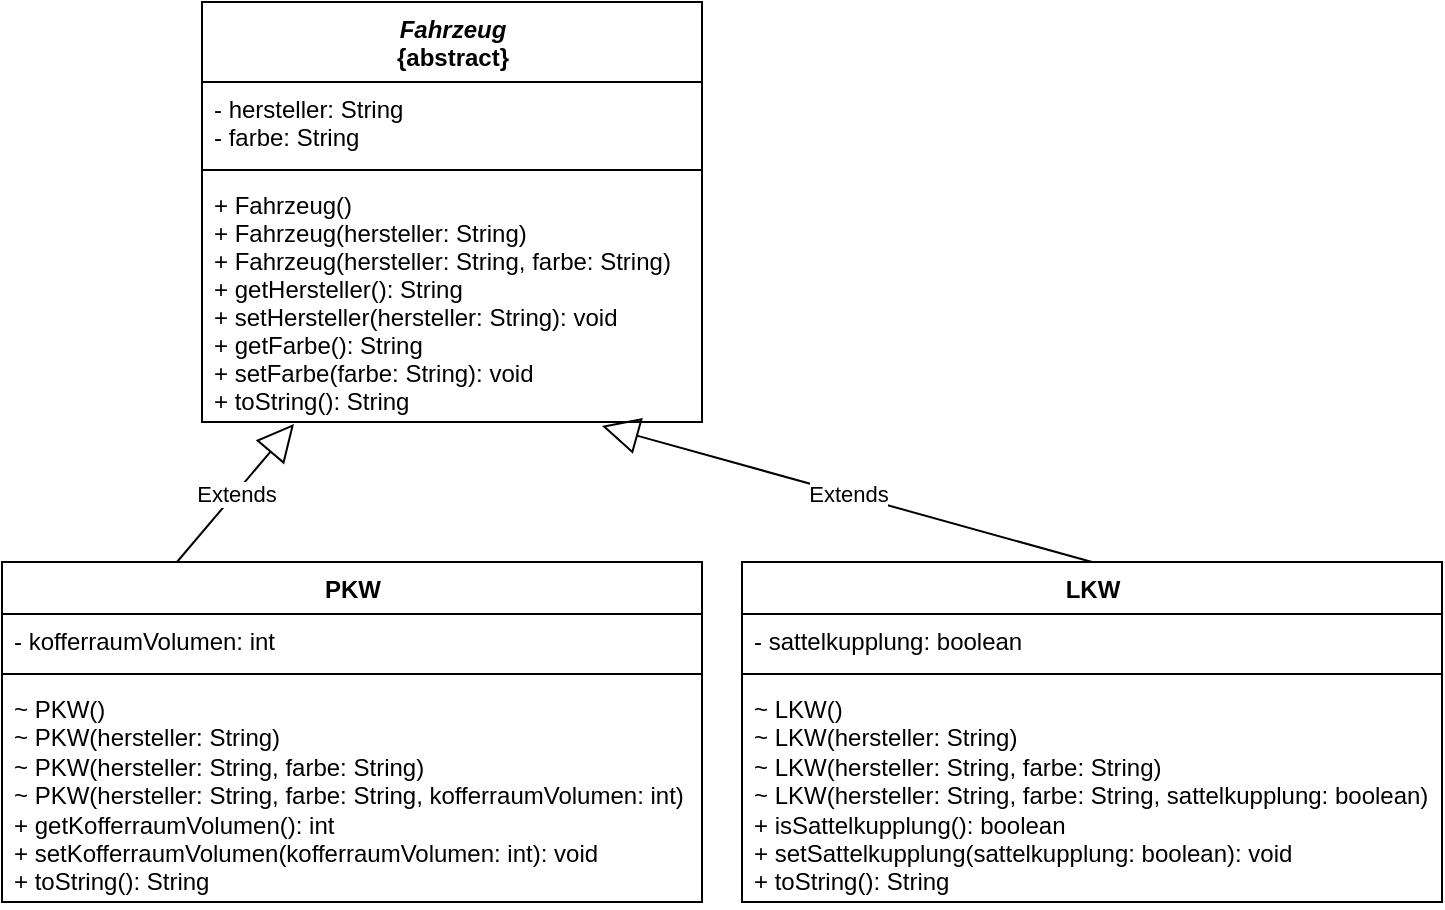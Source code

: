 <mxfile version="20.3.0" type="device"><diagram id="-ekZkMvHx2VMYaBOI4Hw" name="Seite-1"><mxGraphModel dx="954" dy="841" grid="1" gridSize="10" guides="1" tooltips="1" connect="1" arrows="1" fold="1" page="1" pageScale="1" pageWidth="827" pageHeight="1169" math="0" shadow="0"><root><mxCell id="0"/><mxCell id="1" parent="0"/><mxCell id="4D5A-Wt6V5BBMnSeuTQN-1" value="&lt;i&gt;Fahrzeug&lt;/i&gt;&lt;br&gt;{abstract}" style="swimlane;fontStyle=1;align=center;verticalAlign=top;childLayout=stackLayout;horizontal=1;startSize=40;horizontalStack=0;resizeParent=1;resizeParentMax=0;resizeLast=0;collapsible=1;marginBottom=0;html=1;" vertex="1" parent="1"><mxGeometry x="100" y="30" width="250" height="210" as="geometry"/></mxCell><mxCell id="4D5A-Wt6V5BBMnSeuTQN-2" value="- hersteller: String&#10;- farbe: String" style="text;strokeColor=none;fillColor=none;align=left;verticalAlign=top;spacingLeft=4;spacingRight=4;overflow=hidden;rotatable=0;points=[[0,0.5],[1,0.5]];portConstraint=eastwest;" vertex="1" parent="4D5A-Wt6V5BBMnSeuTQN-1"><mxGeometry y="40" width="250" height="40" as="geometry"/></mxCell><mxCell id="4D5A-Wt6V5BBMnSeuTQN-3" value="" style="line;strokeWidth=1;fillColor=none;align=left;verticalAlign=middle;spacingTop=-1;spacingLeft=3;spacingRight=3;rotatable=0;labelPosition=right;points=[];portConstraint=eastwest;strokeColor=inherit;" vertex="1" parent="4D5A-Wt6V5BBMnSeuTQN-1"><mxGeometry y="80" width="250" height="8" as="geometry"/></mxCell><mxCell id="4D5A-Wt6V5BBMnSeuTQN-4" value="+ Fahrzeug()&#10;+ Fahrzeug(hersteller: String)&#10;+ Fahrzeug(hersteller: String, farbe: String)&#10;+ getHersteller(): String&#10;+ setHersteller(hersteller: String): void&#10;+ getFarbe(): String&#10;+ setFarbe(farbe: String): void&#10;+ toString(): String" style="text;strokeColor=none;fillColor=none;align=left;verticalAlign=top;spacingLeft=4;spacingRight=4;overflow=hidden;rotatable=0;points=[[0,0.5],[1,0.5]];portConstraint=eastwest;" vertex="1" parent="4D5A-Wt6V5BBMnSeuTQN-1"><mxGeometry y="88" width="250" height="122" as="geometry"/></mxCell><mxCell id="4D5A-Wt6V5BBMnSeuTQN-5" value="PKW" style="swimlane;fontStyle=1;align=center;verticalAlign=top;childLayout=stackLayout;horizontal=1;startSize=26;horizontalStack=0;resizeParent=1;resizeParentMax=0;resizeLast=0;collapsible=1;marginBottom=0;html=1;" vertex="1" parent="1"><mxGeometry y="310" width="350" height="170" as="geometry"/></mxCell><mxCell id="4D5A-Wt6V5BBMnSeuTQN-6" value="- kofferraumVolumen: int" style="text;strokeColor=none;fillColor=none;align=left;verticalAlign=top;spacingLeft=4;spacingRight=4;overflow=hidden;rotatable=0;points=[[0,0.5],[1,0.5]];portConstraint=eastwest;html=1;" vertex="1" parent="4D5A-Wt6V5BBMnSeuTQN-5"><mxGeometry y="26" width="350" height="26" as="geometry"/></mxCell><mxCell id="4D5A-Wt6V5BBMnSeuTQN-7" value="" style="line;strokeWidth=1;fillColor=none;align=left;verticalAlign=middle;spacingTop=-1;spacingLeft=3;spacingRight=3;rotatable=0;labelPosition=right;points=[];portConstraint=eastwest;strokeColor=inherit;html=1;" vertex="1" parent="4D5A-Wt6V5BBMnSeuTQN-5"><mxGeometry y="52" width="350" height="8" as="geometry"/></mxCell><mxCell id="4D5A-Wt6V5BBMnSeuTQN-8" value="~ PKW()&lt;br&gt;~ PKW(hersteller: String)&lt;br&gt;~ PKW(hersteller: String, farbe: String)&lt;br&gt;~ PKW(hersteller: String, farbe: String, kofferraumVolumen: int)&lt;br&gt;+ getKofferraumVolumen(): int&lt;br&gt;+ setKofferraumVolumen(kofferraumVolumen: int): void&lt;br&gt;+ toString(): String" style="text;strokeColor=none;fillColor=none;align=left;verticalAlign=top;spacingLeft=4;spacingRight=4;overflow=hidden;rotatable=0;points=[[0,0.5],[1,0.5]];portConstraint=eastwest;html=1;" vertex="1" parent="4D5A-Wt6V5BBMnSeuTQN-5"><mxGeometry y="60" width="350" height="110" as="geometry"/></mxCell><mxCell id="4D5A-Wt6V5BBMnSeuTQN-9" value="LKW" style="swimlane;fontStyle=1;align=center;verticalAlign=top;childLayout=stackLayout;horizontal=1;startSize=26;horizontalStack=0;resizeParent=1;resizeParentMax=0;resizeLast=0;collapsible=1;marginBottom=0;html=1;" vertex="1" parent="1"><mxGeometry x="370" y="310" width="350" height="170" as="geometry"/></mxCell><mxCell id="4D5A-Wt6V5BBMnSeuTQN-10" value="- sattelkupplung: boolean" style="text;strokeColor=none;fillColor=none;align=left;verticalAlign=top;spacingLeft=4;spacingRight=4;overflow=hidden;rotatable=0;points=[[0,0.5],[1,0.5]];portConstraint=eastwest;html=1;" vertex="1" parent="4D5A-Wt6V5BBMnSeuTQN-9"><mxGeometry y="26" width="350" height="26" as="geometry"/></mxCell><mxCell id="4D5A-Wt6V5BBMnSeuTQN-11" value="" style="line;strokeWidth=1;fillColor=none;align=left;verticalAlign=middle;spacingTop=-1;spacingLeft=3;spacingRight=3;rotatable=0;labelPosition=right;points=[];portConstraint=eastwest;strokeColor=inherit;html=1;" vertex="1" parent="4D5A-Wt6V5BBMnSeuTQN-9"><mxGeometry y="52" width="350" height="8" as="geometry"/></mxCell><mxCell id="4D5A-Wt6V5BBMnSeuTQN-12" value="~ LKW()&lt;br&gt;~ LKW(hersteller: String)&lt;br&gt;~ LKW(hersteller: String, farbe: String)&lt;br&gt;~ LKW(hersteller: String, farbe: String, sattelkupplung: boolean)&lt;br&gt;+ isSattelkupplung(): boolean&lt;br&gt;+ setSattelkupplung(sattelkupplung: boolean): void&lt;br&gt;+ toString(): String" style="text;strokeColor=none;fillColor=none;align=left;verticalAlign=top;spacingLeft=4;spacingRight=4;overflow=hidden;rotatable=0;points=[[0,0.5],[1,0.5]];portConstraint=eastwest;html=1;" vertex="1" parent="4D5A-Wt6V5BBMnSeuTQN-9"><mxGeometry y="60" width="350" height="110" as="geometry"/></mxCell><mxCell id="4D5A-Wt6V5BBMnSeuTQN-18" value="Extends" style="endArrow=block;endSize=16;endFill=0;html=1;rounded=0;exitX=0.25;exitY=0;exitDx=0;exitDy=0;entryX=0.184;entryY=1.008;entryDx=0;entryDy=0;entryPerimeter=0;" edge="1" parent="1" source="4D5A-Wt6V5BBMnSeuTQN-5" target="4D5A-Wt6V5BBMnSeuTQN-4"><mxGeometry width="160" relative="1" as="geometry"><mxPoint x="260" y="430" as="sourcePoint"/><mxPoint x="420" y="430" as="targetPoint"/></mxGeometry></mxCell><mxCell id="4D5A-Wt6V5BBMnSeuTQN-19" value="Extends" style="endArrow=block;endSize=16;endFill=0;html=1;rounded=0;exitX=0.5;exitY=0;exitDx=0;exitDy=0;entryX=0.8;entryY=1.016;entryDx=0;entryDy=0;entryPerimeter=0;" edge="1" parent="1" source="4D5A-Wt6V5BBMnSeuTQN-9" target="4D5A-Wt6V5BBMnSeuTQN-4"><mxGeometry width="160" relative="1" as="geometry"><mxPoint x="97.5" y="320" as="sourcePoint"/><mxPoint x="156" y="250.976" as="targetPoint"/></mxGeometry></mxCell></root></mxGraphModel></diagram></mxfile>